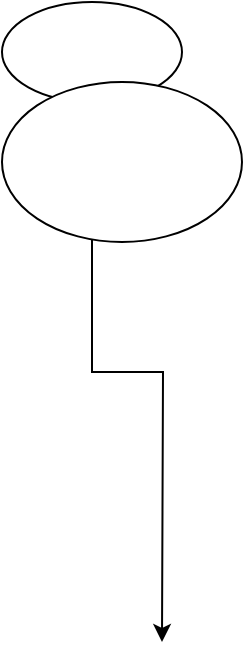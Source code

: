 <mxfile version="17.4.3" type="github">
  <diagram id="y-3F625ApeWq3qeQi_6T" name="Page-1">
    <mxGraphModel dx="364" dy="706" grid="1" gridSize="10" guides="1" tooltips="1" connect="1" arrows="1" fold="1" page="1" pageScale="1" pageWidth="827" pageHeight="1169" math="0" shadow="0">
      <root>
        <mxCell id="0" />
        <mxCell id="1" parent="0" />
        <mxCell id="rpdB5oyxp9ggT56BVXFo-2" style="edgeStyle=orthogonalEdgeStyle;rounded=0;orthogonalLoop=1;jettySize=auto;html=1;exitX=0.5;exitY=1;exitDx=0;exitDy=0;" parent="1" source="rpdB5oyxp9ggT56BVXFo-1" edge="1">
          <mxGeometry relative="1" as="geometry">
            <mxPoint x="250" y="360" as="targetPoint" />
          </mxGeometry>
        </mxCell>
        <mxCell id="rpdB5oyxp9ggT56BVXFo-1" value="" style="ellipse;whiteSpace=wrap;html=1;" parent="1" vertex="1">
          <mxGeometry x="170" y="40" width="90" height="50" as="geometry" />
        </mxCell>
        <mxCell id="Wb6cxL1uj0aPvtDo8oT4-2" value="" style="ellipse;whiteSpace=wrap;html=1;" vertex="1" parent="1">
          <mxGeometry x="170" y="80" width="120" height="80" as="geometry" />
        </mxCell>
      </root>
    </mxGraphModel>
  </diagram>
</mxfile>

